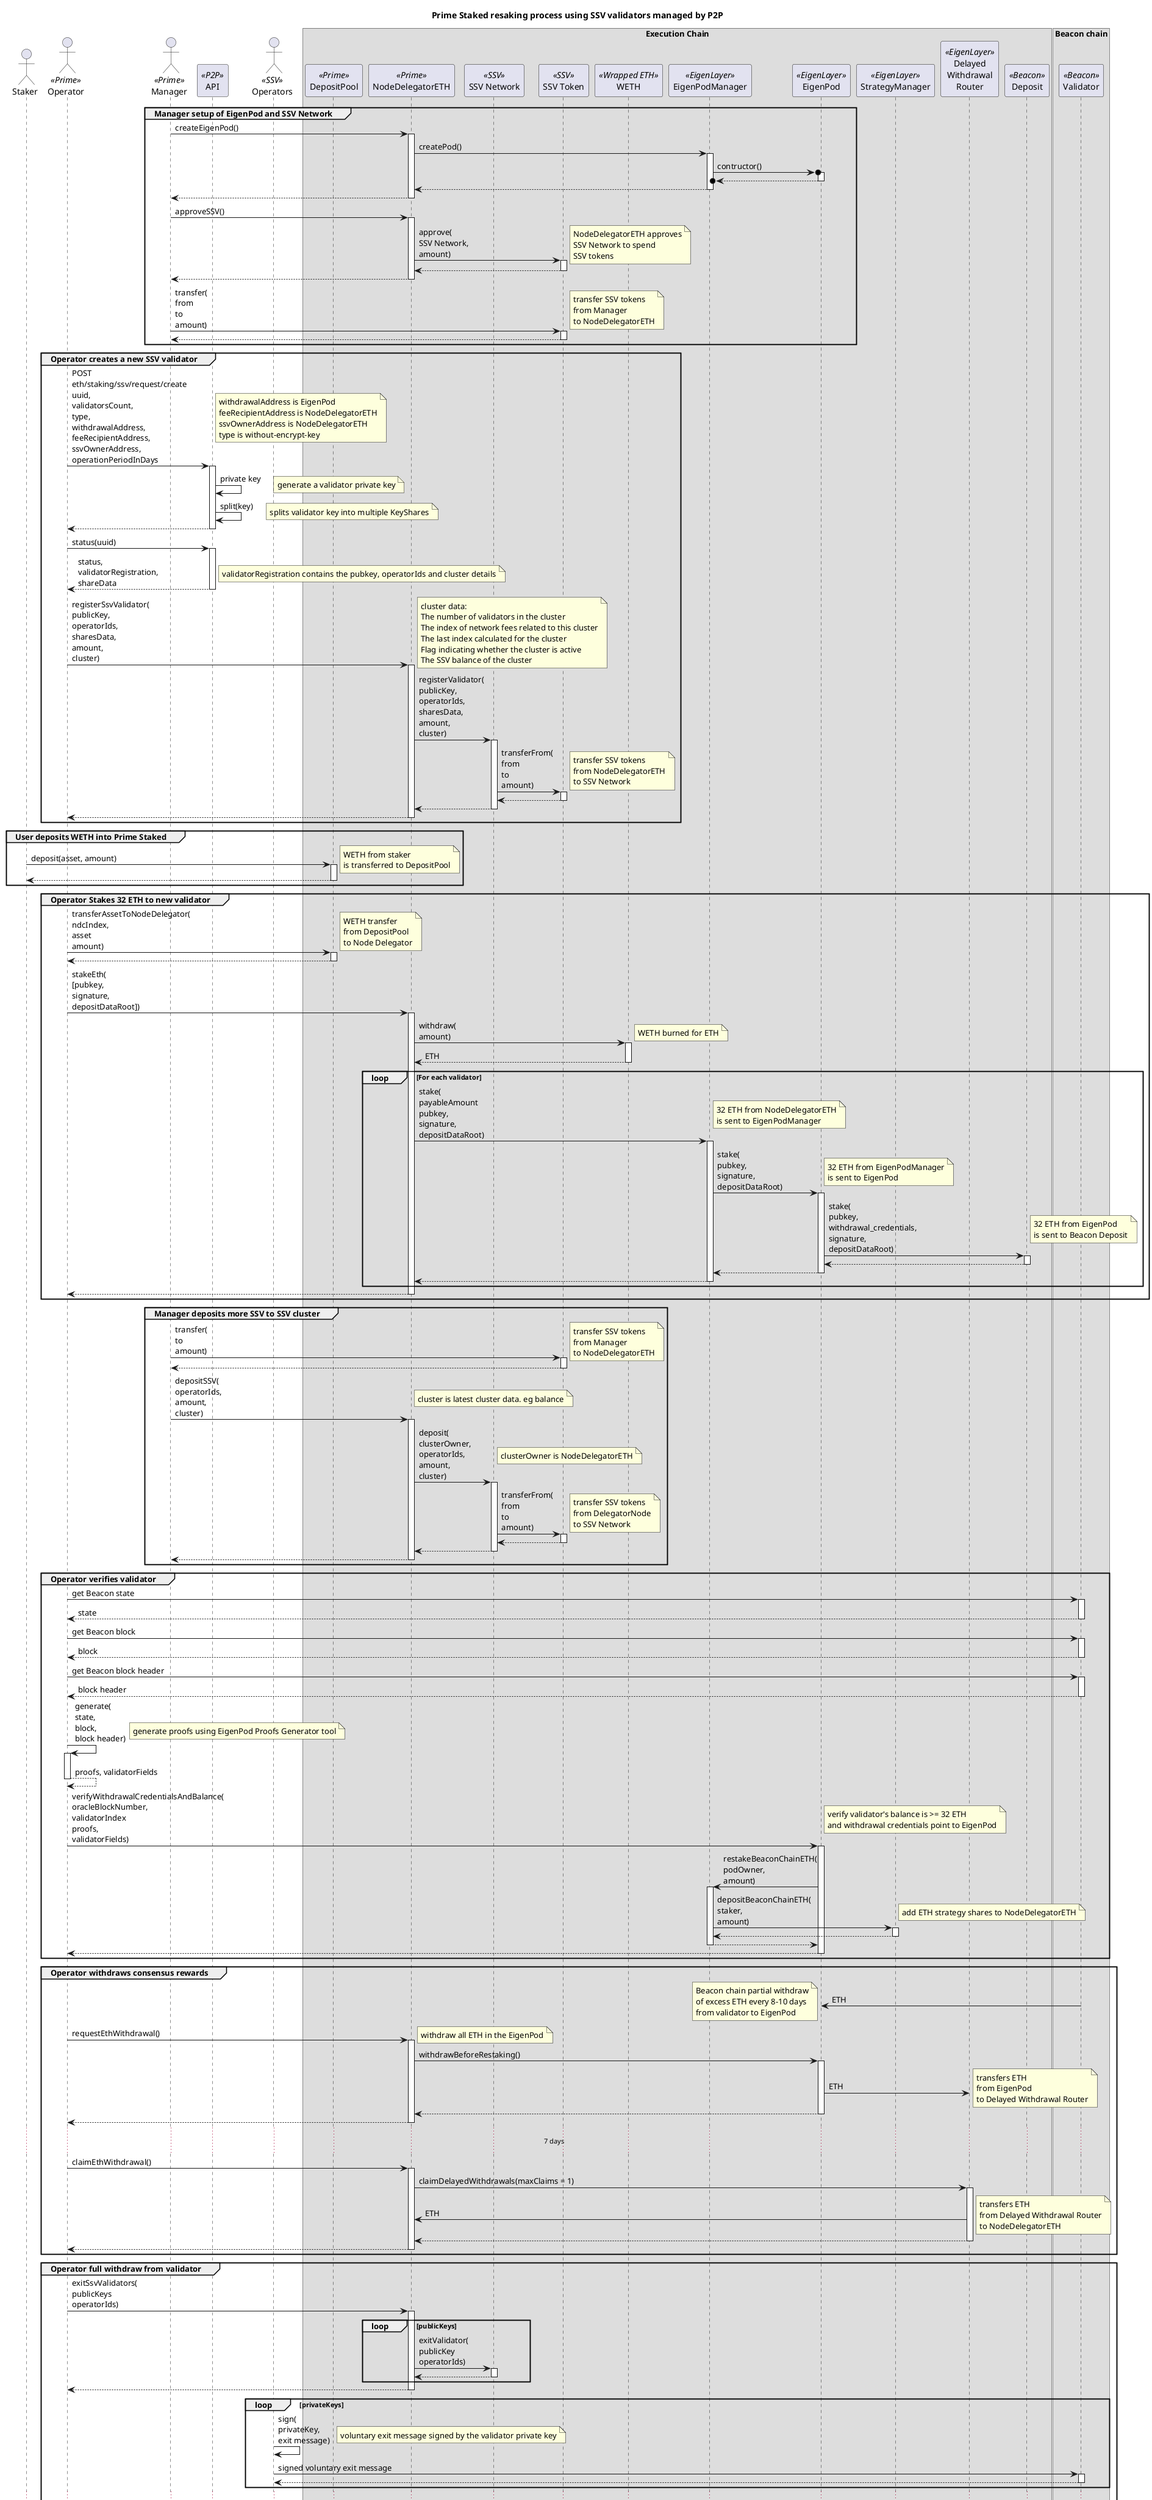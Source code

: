 @startuml

skinparam tabSize 2
hide footbox

title "Prime Staked resaking process using SSV validators managed by P2P"

actor "Staker" as staker
actor "Operator" as op <<Prime>>
actor "Manager" as man <<Prime>>
participant "API" as api <<P2P>>
actor "Operators" as ssvOp <<SSV>>

box "Execution Chain"
participant "DepositPool" as dp <<Prime>>
participant "NodeDelegatorETH" as nd <<Prime>>
participant "SSV Network" as ssvNet <<SSV>>
participant "SSV Token" as ssv <<SSV>>
participant "WETH" as weth <<Wrapped ETH>>
participant "EigenPodManager" as podMan <<EigenLayer>>
participant "EigenPod" as pod <<EigenLayer>>
participant "StrategyManager" as stratMan <<EigenLayer>>
participant "Delayed\nWithdrawal\nRouter" as dwr <<EigenLayer>>
participant "Deposit" as dep <<Beacon>>
end box

box "Beacon chain"
participant "Validator" as val <<Beacon>>
end box

group Manager setup of EigenPod and SSV Network
man -> nd : createEigenPod()
activate nd
nd -> podMan : createPod()
activate podMan
podMan ->o pod: contructor()
activate pod
return
return
return

man -> nd : approveSSV()
activate nd
nd -> ssv : approve(\nSSV Network,\namount)
activate ssv
note right : NodeDelegatorETH approves\nSSV Network to spend\nSSV tokens
return
' nd -> ssvNet : setFeeRecipientAddress(\nrecipient)
' activate ssvNet
' note right : NodeDelegatorETH set as the fee recipient
' return
return

man -> ssv : transfer(\nfrom\nto\namount)
activate ssv
note right : transfer SSV tokens\nfrom Manager\nto NodeDelegatorETH
return

end

group Operator creates a new SSV validator

op -> api: POST\neth/staking/ssv/request/create\nuuid,\nvalidatorsCount,\ntype,\nwithdrawalAddress,\nfeeRecipientAddress,\nssvOwnerAddress,\noperationPeriodInDays
activate api
note right
withdrawalAddress is EigenPod
feeRecipientAddress is NodeDelegatorETH
ssvOwnerAddress is NodeDelegatorETH
type is without-encrypt-key
end note
api -> api: private key
note right : generate a validator private key
api -> api: split(key)
note right : splits validator key into multiple KeyShares
return

op -> api: status(uuid)
activate api
return status,\nvalidatorRegistration,\nshareData
note right : validatorRegistration contains the pubkey, operatorIds and cluster details

op -> nd : registerSsvValidator(\npublicKey,\noperatorIds,\nsharesData,\namount,\ncluster)
activate nd
note right
cluster data:
The number of validators in the cluster
The index of network fees related to this cluster
The last index calculated for the cluster
Flag indicating whether the cluster is active
The SSV balance of the cluster
end note
nd -> ssvNet : registerValidator(\npublicKey,\noperatorIds,\nsharesData,\namount,\ncluster)
activate ssvNet
ssvNet -> ssv : transferFrom(\nfrom\nto\namount)
activate ssv
note right: transfer SSV tokens\nfrom NodeDelegatorETH\nto SSV Network
return
return
return

end group

group User deposits WETH into Prime Staked

staker -> dp : deposit(asset, amount)
note right : WETH from staker\nis transferred to DepositPool
activate dp
return

end group

group Operator Stakes 32 ETH to new validator

op -> dp : transferAssetToNodeDelegator(\nndcIndex,\nasset\namount)
activate dp
note right : WETH transfer\nfrom DepositPool\nto Node Delegator
return

' op -> nd : stakeEth(\npubkey,\nsignature,\ndepositDataRoot)
' activate nd
' nd -> weth : withdraw(\namount)
' activate weth
' note right : WETH burned for ETH
' return ETH
' nd -> podMan : stake(\npayableAmount\npubkey,\nsignature,\ndepositDataRoot)
' note right : 32 ETH from NodeDelegatorETH\nis sent to EigenPodManager
' activate podMan
' podMan -> pod : stake(\npubkey,\nsignature,\ndepositDataRoot)
' activate pod
' pod -> dep : stake(\npubkey,\nwithdrawal_credentials,\nsignature,\ndepositDataRoot)
' activate dep
' return
' return
' return
' return

op -> nd : stakeEth(\n[pubkey,\nsignature,\ndepositDataRoot])
activate nd
nd -> weth : withdraw(\namount)
activate weth
note right : WETH burned for ETH
return ETH

loop For each validator

nd -> podMan : stake(\npayableAmount\npubkey,\nsignature,\ndepositDataRoot)
note right : 32 ETH from NodeDelegatorETH\nis sent to EigenPodManager
activate podMan
podMan -> pod : stake(\npubkey,\nsignature,\ndepositDataRoot)
activate pod
note right : 32 ETH from EigenPodManager\nis sent to EigenPod
pod -> dep : stake(\npubkey,\nwithdrawal_credentials,\nsignature,\ndepositDataRoot)
activate dep
note right : 32 ETH from EigenPod\nis sent to Beacon Deposit
return
return
return

end loop
return

end group

' group Manager adds another validator

' man -> api: POST nodes-request/create\nuuid,\ntype,\nnodesOptions,\neigenPodOwnerAddress,\ncontrollerAddress,\nfeeRecipientAddress
' activate api
' note right : eigenPodOwnerAddress is the NodeDelegatorETH
' return

' man -> api: status(uuid)
' activate api
' return status,\neigenPodAddress,\npubkey,\nsignature,\ndepositDataRoot,\nwithdrawalCredentials,\ndepositMessageRoot

' end group


group Manager deposits more SSV to SSV cluster

man -> ssv : transfer(\nto\namount)
activate ssv
note right : transfer SSV tokens\nfrom Manager\nto NodeDelegatorETH
return

man -> nd : depositSSV(\noperatorIds,\namount,\ncluster)
activate nd
note right : cluster is latest cluster data. eg balance
nd -> ssvNet : deposit(\nclusterOwner,\noperatorIds,\namount,\ncluster)
activate ssvNet
note right : clusterOwner is NodeDelegatorETH
ssvNet -> ssv : transferFrom(\nfrom\nto\namount)
activate ssv
note right: transfer SSV tokens\nfrom DelegatorNode\nto SSV Network
return
return
return
end group


group Operator verifies validator

op -> val : get Beacon state
activate val
return state

op -> val : get Beacon block
activate val
return block

op -> val : get Beacon block header
activate val
return block header

op -> op : generate(\nstate,\nblock,\nblock header)
activate op
note right : generate proofs using EigenPod Proofs Generator tool
return proofs, validatorFields

op -> pod : verifyWithdrawalCredentialsAndBalance(\noracleBlockNumber,\nvalidatorIndex\nproofs,\nvalidatorFields)
activate pod
note right
verify validator's balance is >= 32 ETH
and withdrawal credentials point to EigenPod
end note
pod -> podMan : restakeBeaconChainETH(\npodOwner,\namount)
activate podMan
podMan -> stratMan : depositBeaconChainETH(\nstaker,\namount)
activate stratMan
note right : add ETH strategy shares to NodeDelegatorETH
return
return
return
end group

group Operator withdraws consensus rewards

val -> pod : ETH
note left : Beacon chain partial withdraw\nof excess ETH every 8-10 days\nfrom validator to EigenPod

op -> nd : requestEthWithdrawal()
activate nd
note right : withdraw all ETH in the EigenPod
nd -> pod : withdrawBeforeRestaking()
activate pod
pod -> dwr : ETH
note right : transfers ETH\nfrom EigenPod\nto Delayed Withdrawal Router
return
return

... 7 days ...

op -> nd : claimEthWithdrawal()
activate nd
nd -> dwr : claimDelayedWithdrawals(maxClaims = 1)
activate dwr
dwr -> nd : ETH
note right : transfers ETH\nfrom Delayed Withdrawal Router\nto NodeDelegatorETH
return
return

end group

group Operator full withdraw from validator

op -> nd : exitSsvValidators(\npublicKeys\noperatorIds)
activate nd
loop publicKeys
nd -> ssvNet : exitValidator(\npublicKey\noperatorIds)
activate ssvNet
return
end loop
return

loop privateKeys
ssvOp -> ssvOp : sign(\nprivateKey,\nexit message)
note right : voluntary exit message signed by the validator private key
ssvOp -> val : signed voluntary exit message
activate val
return
end loop

... wait until validator has exited.\nmin four epochs (~25 min), currently 1.5 hours but can take a number of days depending on the number of validators in the exit queue ...

op -> nd : removeSsvValidator(\npublicKey,\noperatorIds,\ncluster)
activate nd
nd -> ssvNet : removeValidator(\npublicKey\noperatorIds,\ncluster)
activate ssvNet
note right : stop paying SSV to Operators\n and reduce required SSV collateral
return
return

... wait for the validator to be swept on the Beacon chain\ncurrent time is every 8-10 days ...

val -> pod : ETH
note left : transfer staked ETH and rewards\nfrom Beacon Deposit\nto EigenPod

op -> nd : requestEthWithdrawal()
activate nd
note right : withdraw all ETH in the EigenPod
nd -> pod : withdrawBeforeRestaking()
activate pod
pod -> dwr : ETH
note right : transfers ETH\nfrom EigenPod\nto Delayed Withdrawal Router
return
return

... 7 days ...

op -> nd : claimEthWithdrawal()
activate nd
nd -> dwr : claimDelayedWithdrawals(maxClaims = 1)
activate dwr
dwr -> nd : ETH
note right : transfers ETH\nfrom Delayed Withdrawal Router\nto NodeDelegatorETH
return
return

end group

@enduml